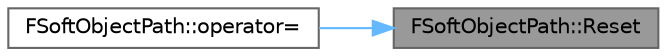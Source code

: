 digraph "FSoftObjectPath::Reset"
{
 // INTERACTIVE_SVG=YES
 // LATEX_PDF_SIZE
  bgcolor="transparent";
  edge [fontname=Helvetica,fontsize=10,labelfontname=Helvetica,labelfontsize=10];
  node [fontname=Helvetica,fontsize=10,shape=box,height=0.2,width=0.4];
  rankdir="RL";
  Node1 [id="Node000001",label="FSoftObjectPath::Reset",height=0.2,width=0.4,color="gray40", fillcolor="grey60", style="filled", fontcolor="black",tooltip="Resets reference to point to null."];
  Node1 -> Node2 [id="edge1_Node000001_Node000002",dir="back",color="steelblue1",style="solid",tooltip=" "];
  Node2 [id="Node000002",label="FSoftObjectPath::operator=",height=0.2,width=0.4,color="grey40", fillcolor="white", style="filled",URL="$d7/d47/structFSoftObjectPath.html#accb7a36af38b3f20bdf3ef211f4d0917",tooltip=" "];
}
